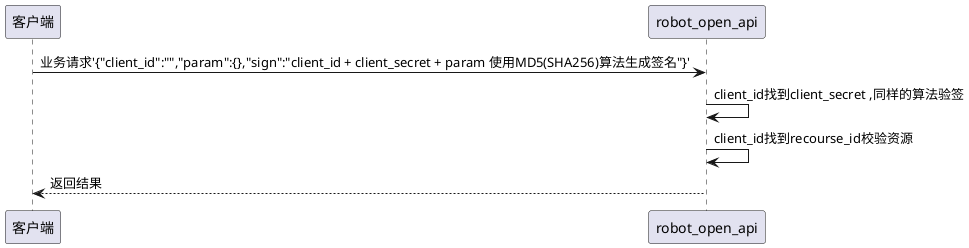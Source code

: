 @startuml
客户端 -> robot_open_api: 业务请求'{"client_id":"","param":{},"sign":"client_id + client_secret + param 使用MD5(SHA256)算法生成签名"}'
robot_open_api -> robot_open_api: client_id找到client_secret ,同样的算法验签
robot_open_api -> robot_open_api: client_id找到recourse_id校验资源
robot_open_api --> 客户端: 返回结果
@enduml